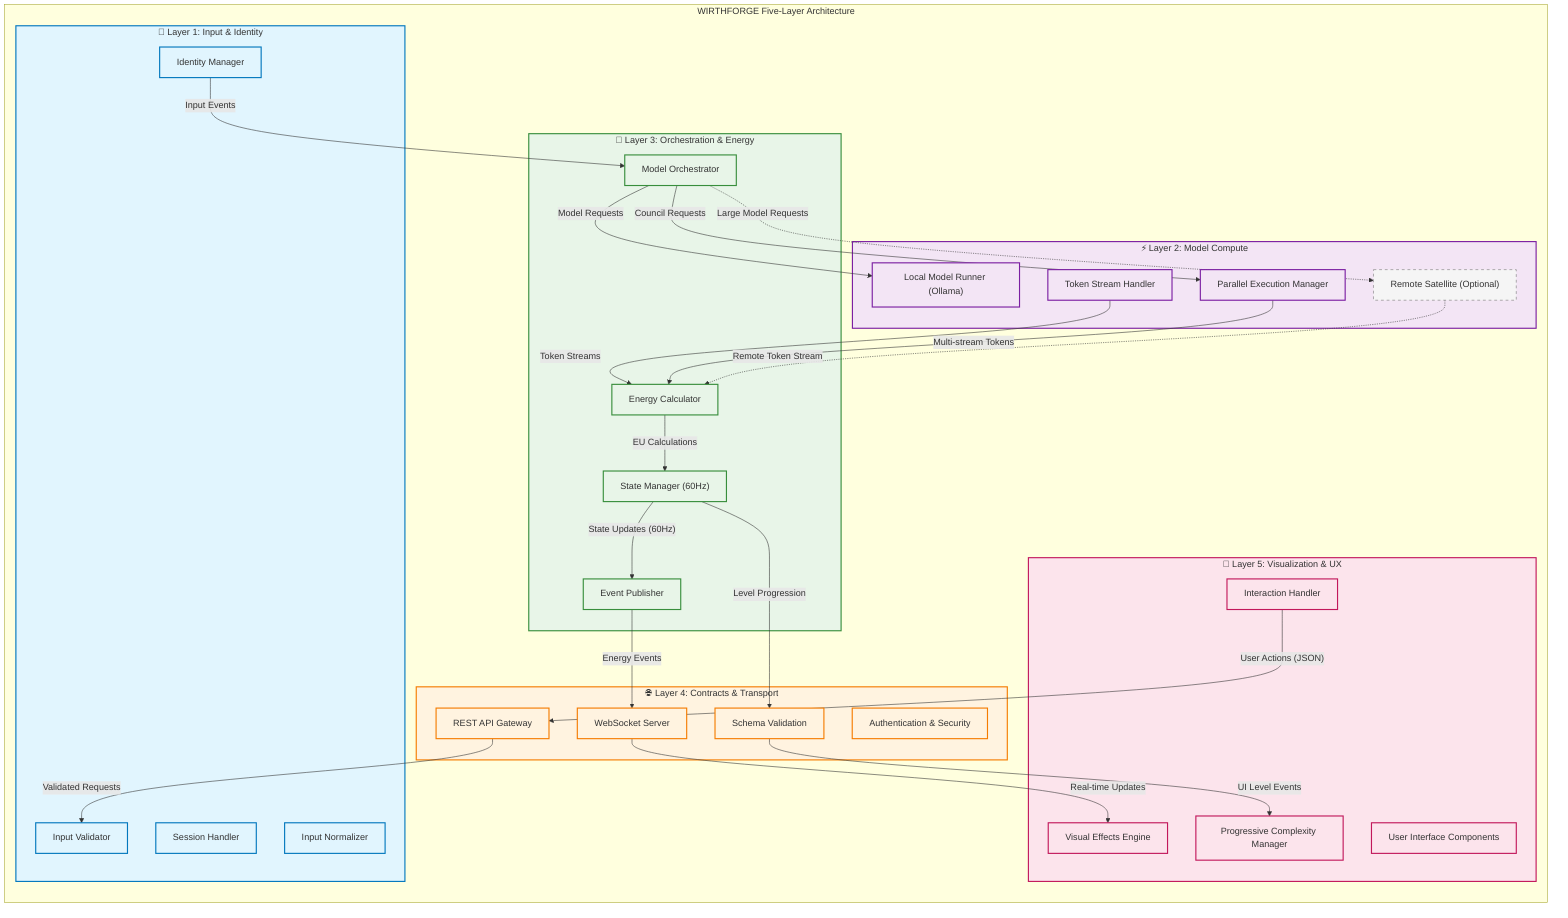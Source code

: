 graph TB
    subgraph "WIRTHFORGE Five-Layer Architecture"
        direction TB
        
        subgraph L5["🎨 Layer 5: Visualization & UX"]
            L5_UI["User Interface Components"]
            L5_VIS["Visual Effects Engine"]
            L5_INT["Interaction Handler"]
            L5_PROG["Progressive Complexity Manager"]
        end
        
        subgraph L4["🌐 Layer 4: Contracts & Transport"]
            L4_WS["WebSocket Server"]
            L4_API["REST API Gateway"]
            L4_AUTH["Authentication & Security"]
            L4_SCHEMA["Schema Validation"]
        end
        
        subgraph L3["🧠 Layer 3: Orchestration & Energy"]
            L3_ORCH["Model Orchestrator"]
            L3_ENERGY["Energy Calculator"]
            L3_STATE["State Manager (60Hz)"]
            L3_EVENTS["Event Publisher"]
        end
        
        subgraph L2["⚡ Layer 2: Model Compute"]
            L2_LOCAL["Local Model Runner (Ollama)"]
            L2_PARALLEL["Parallel Execution Manager"]
            L2_REMOTE["Remote Satellite (Optional)"]
            L2_STREAM["Token Stream Handler"]
        end
        
        subgraph L1["🔐 Layer 1: Input & Identity"]
            L1_VALID["Input Validator"]
            L1_ID["Identity Manager"]
            L1_SESSION["Session Handler"]
            L1_NORM["Input Normalizer"]
        end
    end
    
    %% Data Flow Connections
    L5_INT -->|"User Actions (JSON)"| L4_API
    L4_API -->|"Validated Requests"| L1_VALID
    L1_ID -->|"Input Events"| L3_ORCH
    L3_ORCH -->|"Model Requests"| L2_LOCAL
    L2_STREAM -->|"Token Streams"| L3_ENERGY
    L3_EVENTS -->|"Energy Events"| L4_WS
    L4_WS -->|"Real-time Updates"| L5_VIS
    
    %% Parallel Model Flow
    L3_ORCH -->|"Council Requests"| L2_PARALLEL
    L2_PARALLEL -->|"Multi-stream Tokens"| L3_ENERGY
    
    %% Optional Remote Flow
    L3_ORCH -.->|"Large Model Requests"| L2_REMOTE
    L2_REMOTE -.->|"Remote Token Stream"| L3_ENERGY
    
    %% State Management
    L3_STATE -->|"State Updates (60Hz)"| L3_EVENTS
    L3_ENERGY -->|"EU Calculations"| L3_STATE
    
    %% Progressive Complexity
    L3_STATE -->|"Level Progression"| L4_SCHEMA
    L4_SCHEMA -->|"UI Level Events"| L5_PROG
    
    %% Color Coding
    classDef layer1 fill:#e1f5fe,stroke:#0277bd,stroke-width:2px
    classDef layer2 fill:#f3e5f5,stroke:#7b1fa2,stroke-width:2px
    classDef layer3 fill:#e8f5e8,stroke:#388e3c,stroke-width:2px
    classDef layer4 fill:#fff3e0,stroke:#f57c00,stroke-width:2px
    classDef layer5 fill:#fce4ec,stroke:#c2185b,stroke-width:2px
    classDef optional fill:#f5f5f5,stroke:#757575,stroke-width:1px,stroke-dasharray: 5 5
    
    class L1,L1_VALID,L1_ID,L1_SESSION,L1_NORM layer1
    class L2,L2_LOCAL,L2_PARALLEL,L2_STREAM layer2
    class L2_REMOTE optional
    class L3,L3_ORCH,L3_ENERGY,L3_STATE,L3_EVENTS layer3
    class L4,L4_WS,L4_API,L4_AUTH,L4_SCHEMA layer4
    class L5,L5_UI,L5_VIS,L5_INT,L5_PROG layer5